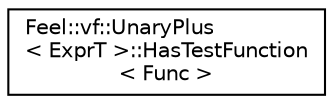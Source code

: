 digraph "Graphical Class Hierarchy"
{
 // LATEX_PDF_SIZE
  edge [fontname="Helvetica",fontsize="10",labelfontname="Helvetica",labelfontsize="10"];
  node [fontname="Helvetica",fontsize="10",shape=record];
  rankdir="LR";
  Node0 [label="Feel::vf::UnaryPlus\l\< ExprT \>::HasTestFunction\l\< Func \>",height=0.2,width=0.4,color="black", fillcolor="white", style="filled",URL="$structFeel_1_1vf_1_1UnaryPlus_1_1HasTestFunction.html",tooltip=" "];
}
